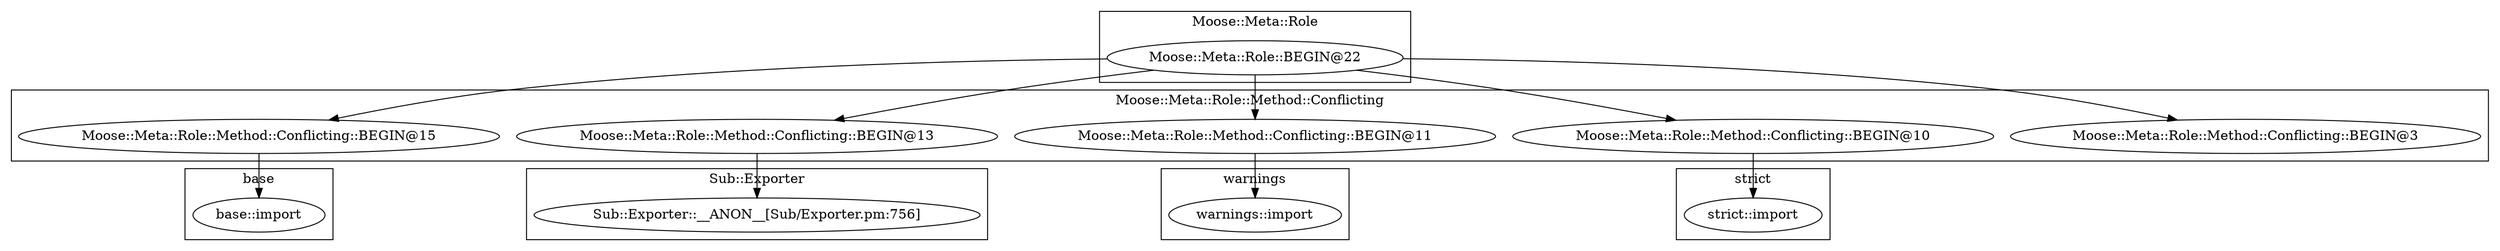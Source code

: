 digraph {
graph [overlap=false]
subgraph cluster_base {
	label="base";
	"base::import";
}
subgraph cluster_warnings {
	label="warnings";
	"warnings::import";
}
subgraph cluster_Moose_Meta_Role {
	label="Moose::Meta::Role";
	"Moose::Meta::Role::BEGIN@22";
}
subgraph cluster_Sub_Exporter {
	label="Sub::Exporter";
	"Sub::Exporter::__ANON__[Sub/Exporter.pm:756]";
}
subgraph cluster_strict {
	label="strict";
	"strict::import";
}
subgraph cluster_Moose_Meta_Role_Method_Conflicting {
	label="Moose::Meta::Role::Method::Conflicting";
	"Moose::Meta::Role::Method::Conflicting::BEGIN@3";
	"Moose::Meta::Role::Method::Conflicting::BEGIN@15";
	"Moose::Meta::Role::Method::Conflicting::BEGIN@13";
	"Moose::Meta::Role::Method::Conflicting::BEGIN@11";
	"Moose::Meta::Role::Method::Conflicting::BEGIN@10";
}
"Moose::Meta::Role::BEGIN@22" -> "Moose::Meta::Role::Method::Conflicting::BEGIN@10";
"Moose::Meta::Role::BEGIN@22" -> "Moose::Meta::Role::Method::Conflicting::BEGIN@3";
"Moose::Meta::Role::BEGIN@22" -> "Moose::Meta::Role::Method::Conflicting::BEGIN@13";
"Moose::Meta::Role::Method::Conflicting::BEGIN@15" -> "base::import";
"Moose::Meta::Role::Method::Conflicting::BEGIN@11" -> "warnings::import";
"Moose::Meta::Role::Method::Conflicting::BEGIN@10" -> "strict::import";
"Moose::Meta::Role::Method::Conflicting::BEGIN@13" -> "Sub::Exporter::__ANON__[Sub/Exporter.pm:756]";
"Moose::Meta::Role::BEGIN@22" -> "Moose::Meta::Role::Method::Conflicting::BEGIN@11";
"Moose::Meta::Role::BEGIN@22" -> "Moose::Meta::Role::Method::Conflicting::BEGIN@15";
}
